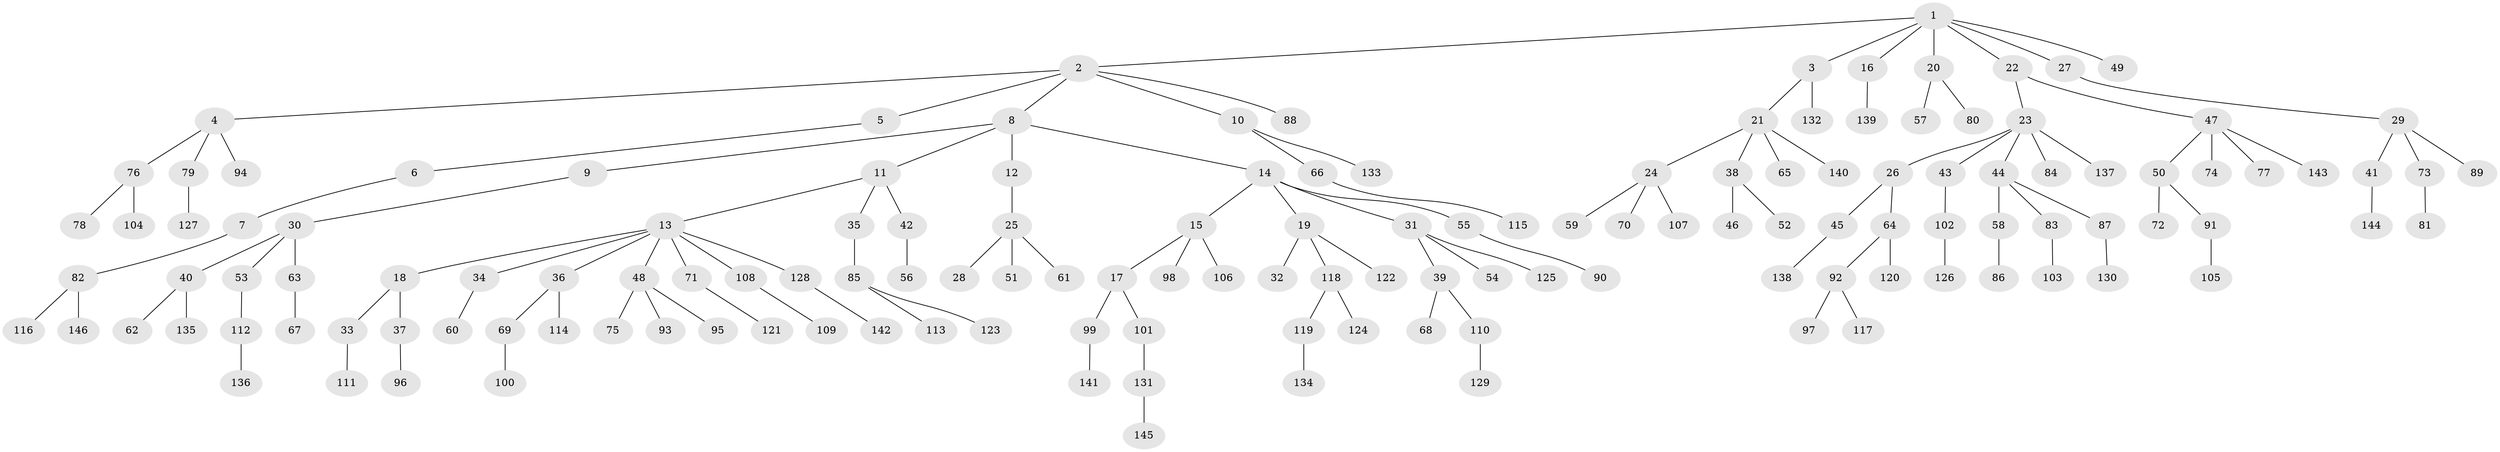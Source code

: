 // Generated by graph-tools (version 1.1) at 2025/11/02/27/25 16:11:28]
// undirected, 146 vertices, 145 edges
graph export_dot {
graph [start="1"]
  node [color=gray90,style=filled];
  1;
  2;
  3;
  4;
  5;
  6;
  7;
  8;
  9;
  10;
  11;
  12;
  13;
  14;
  15;
  16;
  17;
  18;
  19;
  20;
  21;
  22;
  23;
  24;
  25;
  26;
  27;
  28;
  29;
  30;
  31;
  32;
  33;
  34;
  35;
  36;
  37;
  38;
  39;
  40;
  41;
  42;
  43;
  44;
  45;
  46;
  47;
  48;
  49;
  50;
  51;
  52;
  53;
  54;
  55;
  56;
  57;
  58;
  59;
  60;
  61;
  62;
  63;
  64;
  65;
  66;
  67;
  68;
  69;
  70;
  71;
  72;
  73;
  74;
  75;
  76;
  77;
  78;
  79;
  80;
  81;
  82;
  83;
  84;
  85;
  86;
  87;
  88;
  89;
  90;
  91;
  92;
  93;
  94;
  95;
  96;
  97;
  98;
  99;
  100;
  101;
  102;
  103;
  104;
  105;
  106;
  107;
  108;
  109;
  110;
  111;
  112;
  113;
  114;
  115;
  116;
  117;
  118;
  119;
  120;
  121;
  122;
  123;
  124;
  125;
  126;
  127;
  128;
  129;
  130;
  131;
  132;
  133;
  134;
  135;
  136;
  137;
  138;
  139;
  140;
  141;
  142;
  143;
  144;
  145;
  146;
  1 -- 2;
  1 -- 3;
  1 -- 16;
  1 -- 20;
  1 -- 22;
  1 -- 27;
  1 -- 49;
  2 -- 4;
  2 -- 5;
  2 -- 8;
  2 -- 10;
  2 -- 88;
  3 -- 21;
  3 -- 132;
  4 -- 76;
  4 -- 79;
  4 -- 94;
  5 -- 6;
  6 -- 7;
  7 -- 82;
  8 -- 9;
  8 -- 11;
  8 -- 12;
  8 -- 14;
  9 -- 30;
  10 -- 66;
  10 -- 133;
  11 -- 13;
  11 -- 35;
  11 -- 42;
  12 -- 25;
  13 -- 18;
  13 -- 34;
  13 -- 36;
  13 -- 48;
  13 -- 71;
  13 -- 108;
  13 -- 128;
  14 -- 15;
  14 -- 19;
  14 -- 31;
  14 -- 55;
  15 -- 17;
  15 -- 98;
  15 -- 106;
  16 -- 139;
  17 -- 99;
  17 -- 101;
  18 -- 33;
  18 -- 37;
  19 -- 32;
  19 -- 118;
  19 -- 122;
  20 -- 57;
  20 -- 80;
  21 -- 24;
  21 -- 38;
  21 -- 65;
  21 -- 140;
  22 -- 23;
  22 -- 47;
  23 -- 26;
  23 -- 43;
  23 -- 44;
  23 -- 84;
  23 -- 137;
  24 -- 59;
  24 -- 70;
  24 -- 107;
  25 -- 28;
  25 -- 51;
  25 -- 61;
  26 -- 45;
  26 -- 64;
  27 -- 29;
  29 -- 41;
  29 -- 73;
  29 -- 89;
  30 -- 40;
  30 -- 53;
  30 -- 63;
  31 -- 39;
  31 -- 54;
  31 -- 125;
  33 -- 111;
  34 -- 60;
  35 -- 85;
  36 -- 69;
  36 -- 114;
  37 -- 96;
  38 -- 46;
  38 -- 52;
  39 -- 68;
  39 -- 110;
  40 -- 62;
  40 -- 135;
  41 -- 144;
  42 -- 56;
  43 -- 102;
  44 -- 58;
  44 -- 83;
  44 -- 87;
  45 -- 138;
  47 -- 50;
  47 -- 74;
  47 -- 77;
  47 -- 143;
  48 -- 75;
  48 -- 93;
  48 -- 95;
  50 -- 72;
  50 -- 91;
  53 -- 112;
  55 -- 90;
  58 -- 86;
  63 -- 67;
  64 -- 92;
  64 -- 120;
  66 -- 115;
  69 -- 100;
  71 -- 121;
  73 -- 81;
  76 -- 78;
  76 -- 104;
  79 -- 127;
  82 -- 116;
  82 -- 146;
  83 -- 103;
  85 -- 113;
  85 -- 123;
  87 -- 130;
  91 -- 105;
  92 -- 97;
  92 -- 117;
  99 -- 141;
  101 -- 131;
  102 -- 126;
  108 -- 109;
  110 -- 129;
  112 -- 136;
  118 -- 119;
  118 -- 124;
  119 -- 134;
  128 -- 142;
  131 -- 145;
}
